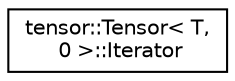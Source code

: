 digraph "Graphical Class Hierarchy"
{
  edge [fontname="Helvetica",fontsize="10",labelfontname="Helvetica",labelfontsize="10"];
  node [fontname="Helvetica",fontsize="10",shape=record];
  rankdir="LR";
  Node1 [label="tensor::Tensor\< T,\l 0 \>::Iterator",height=0.2,width=0.4,color="black", fillcolor="white", style="filled",URL="$classtensor_1_1Tensor_3_01T_00_010_01_4_1_1Iterator.html"];
}
